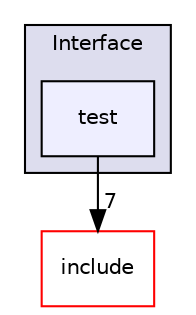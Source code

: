 digraph "/workplace/avs-device-sdk/Captions/Interface/test" {
  compound=true
  node [ fontsize="10", fontname="Helvetica"];
  edge [ labelfontsize="10", labelfontname="Helvetica"];
  subgraph clusterdir_84d366bf3e804ad2ebf34dfa9ac34410 {
    graph [ bgcolor="#ddddee", pencolor="black", label="Interface" fontname="Helvetica", fontsize="10", URL="dir_84d366bf3e804ad2ebf34dfa9ac34410.html"]
  dir_5be4970cea35543a2d51c725b288c515 [shape=box, label="test", style="filled", fillcolor="#eeeeff", pencolor="black", URL="dir_5be4970cea35543a2d51c725b288c515.html"];
  }
  dir_8e66a004f8be64c7ee13a362fe0e9b56 [shape=box label="include" fillcolor="white" style="filled" color="red" URL="dir_8e66a004f8be64c7ee13a362fe0e9b56.html"];
  dir_5be4970cea35543a2d51c725b288c515->dir_8e66a004f8be64c7ee13a362fe0e9b56 [headlabel="7", labeldistance=1.5 headhref="dir_000449_000446.html"];
}
